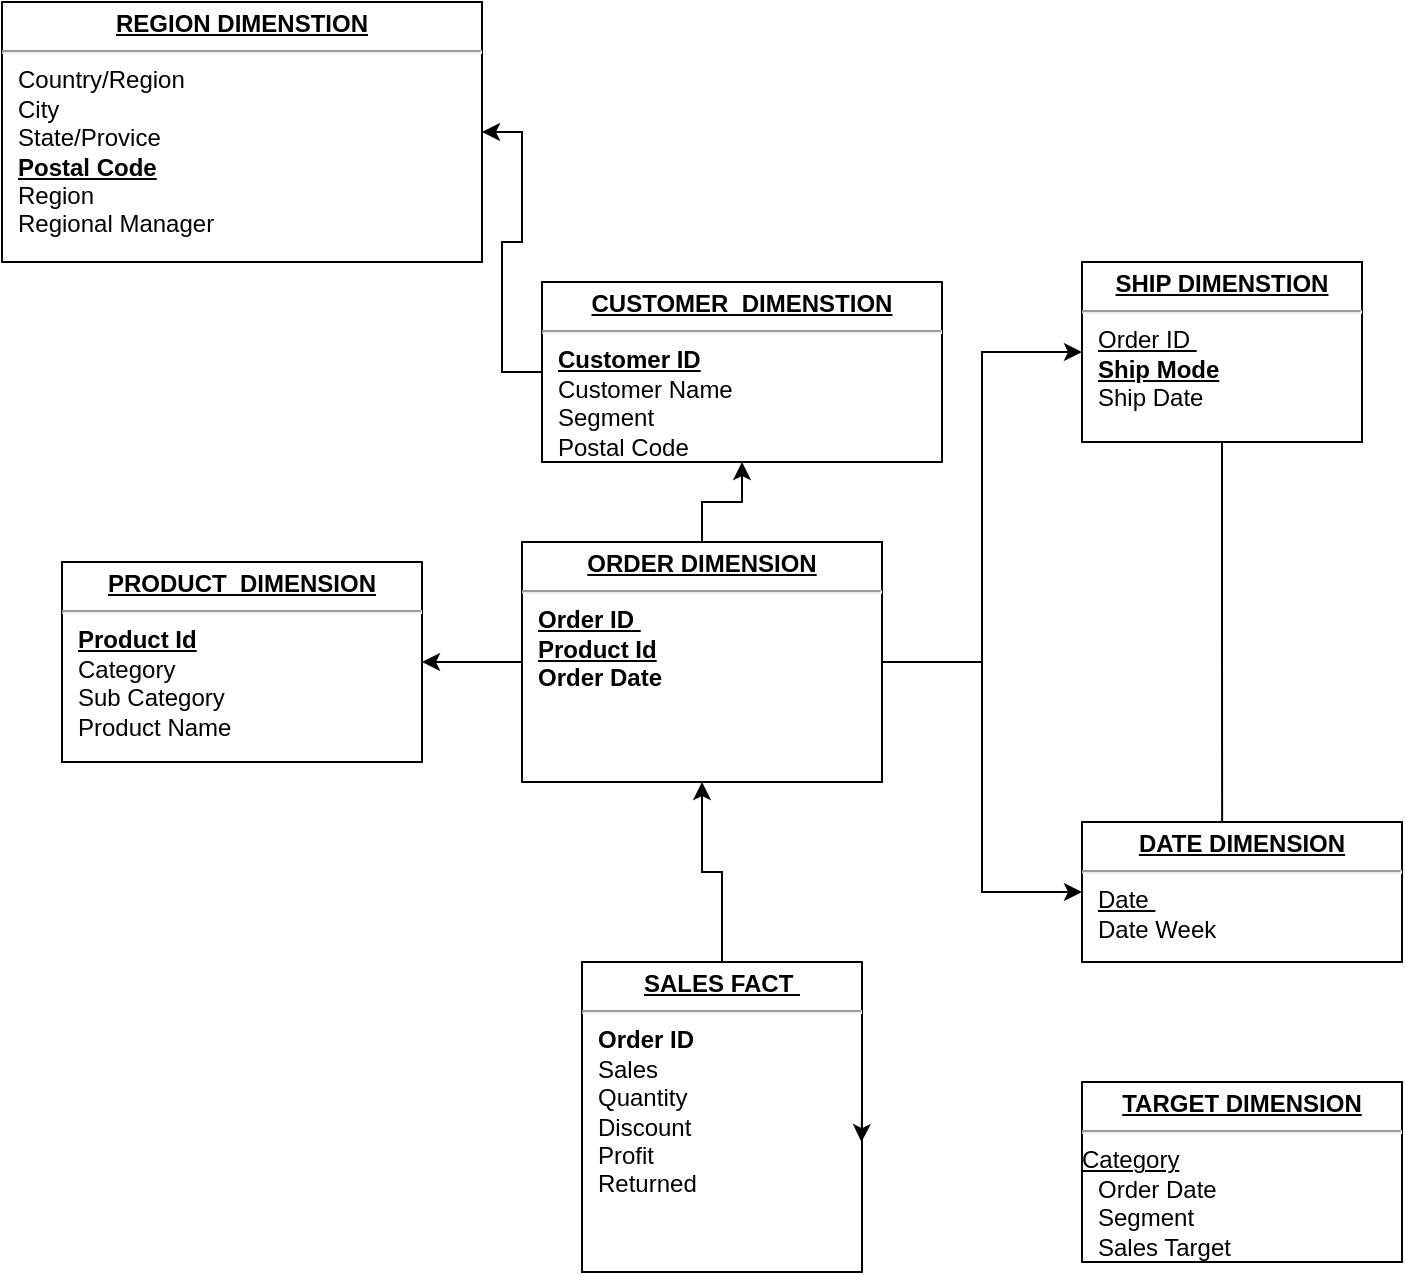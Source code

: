<mxfile version="20.2.6" type="github">
  <diagram name="Page-1" id="a7904f86-f2b4-8e86-fa97-74104820619b">
    <mxGraphModel dx="1847" dy="882" grid="1" gridSize="10" guides="1" tooltips="1" connect="1" arrows="1" fold="1" page="1" pageScale="1" pageWidth="1100" pageHeight="850" background="none" math="0" shadow="0">
      <root>
        <mxCell id="0" />
        <mxCell id="1" parent="0" />
        <mxCell id="c_oxZ00EGtiSuAwSzDsa-16" style="edgeStyle=orthogonalEdgeStyle;rounded=0;orthogonalLoop=1;jettySize=auto;html=1;" edge="1" parent="1" source="24794b860abc3c2d-20" target="c_oxZ00EGtiSuAwSzDsa-14">
          <mxGeometry relative="1" as="geometry" />
        </mxCell>
        <mxCell id="24794b860abc3c2d-20" value="&lt;p style=&quot;margin: 0px ; margin-top: 4px ; text-align: center ; text-decoration: underline&quot;&gt;&lt;b&gt;SALES FACT&amp;nbsp;&lt;/b&gt;&lt;/p&gt;&lt;hr&gt;&lt;p style=&quot;margin: 0px ; margin-left: 8px&quot;&gt;&lt;b&gt;Order ID&amp;nbsp;&lt;/b&gt;&lt;/p&gt;&lt;p style=&quot;margin: 0px ; margin-left: 8px&quot;&gt;&lt;span style=&quot;background-color: initial;&quot;&gt;Sales&lt;/span&gt;&lt;br&gt;&lt;/p&gt;&lt;p style=&quot;margin: 0px ; margin-left: 8px&quot;&gt;&lt;span style=&quot;background-color: initial;&quot;&gt;Quantity&lt;/span&gt;&lt;/p&gt;&lt;p style=&quot;margin: 0px ; margin-left: 8px&quot;&gt;&lt;span style=&quot;background-color: initial;&quot;&gt;Discount&lt;/span&gt;&lt;/p&gt;&lt;p style=&quot;margin: 0px ; margin-left: 8px&quot;&gt;&lt;span style=&quot;background-color: initial;&quot;&gt;Profit&lt;/span&gt;&lt;/p&gt;&lt;p style=&quot;margin: 0px 0px 0px 8px;&quot;&gt;&lt;span style=&quot;background-color: initial;&quot;&gt;Returned&lt;/span&gt;&lt;/p&gt;&lt;div&gt;&lt;span style=&quot;background-color: initial;&quot;&gt;&lt;br&gt;&lt;/span&gt;&lt;/div&gt;&lt;p style=&quot;margin: 0px ; margin-left: 8px&quot;&gt;&amp;nbsp;&lt;/p&gt;" style="verticalAlign=top;align=left;overflow=fill;fontSize=12;fontFamily=Helvetica;html=1;rounded=0;shadow=0;comic=0;labelBackgroundColor=none;strokeWidth=1" parent="1" vertex="1">
          <mxGeometry x="350" y="500" width="140" height="155" as="geometry" />
        </mxCell>
        <mxCell id="c_oxZ00EGtiSuAwSzDsa-21" style="edgeStyle=orthogonalEdgeStyle;rounded=0;orthogonalLoop=1;jettySize=auto;html=1;entryX=0.438;entryY=0.286;entryDx=0;entryDy=0;entryPerimeter=0;" edge="1" parent="1" source="c_oxZ00EGtiSuAwSzDsa-1" target="c_oxZ00EGtiSuAwSzDsa-2">
          <mxGeometry relative="1" as="geometry" />
        </mxCell>
        <mxCell id="c_oxZ00EGtiSuAwSzDsa-1" value="&lt;p style=&quot;margin: 0px ; margin-top: 4px ; text-align: center ; text-decoration: underline&quot;&gt;&lt;b&gt;SHIP DIMENSTION&lt;/b&gt;&lt;/p&gt;&lt;hr&gt;&lt;p style=&quot;margin: 0px ; margin-left: 8px&quot;&gt;&lt;u&gt;Order ID&amp;nbsp;&lt;/u&gt;&lt;/p&gt;&lt;p style=&quot;margin: 0px ; margin-left: 8px&quot;&gt;&lt;u&gt;&lt;b&gt;Ship Mode&lt;/b&gt;&lt;/u&gt;&lt;/p&gt;&lt;p style=&quot;margin: 0px ; margin-left: 8px&quot;&gt;&lt;span style=&quot;background-color: initial;&quot;&gt;Ship Date&lt;/span&gt;&lt;/p&gt;&lt;p style=&quot;margin: 0px ; margin-left: 8px&quot;&gt;&lt;br&gt;&lt;/p&gt;" style="verticalAlign=top;align=left;overflow=fill;fontSize=12;fontFamily=Helvetica;html=1;rounded=0;shadow=0;comic=0;labelBackgroundColor=none;strokeWidth=1" vertex="1" parent="1">
          <mxGeometry x="600" y="150" width="140" height="90" as="geometry" />
        </mxCell>
        <mxCell id="c_oxZ00EGtiSuAwSzDsa-2" value="&lt;p style=&quot;margin: 0px ; margin-top: 4px ; text-align: center ; text-decoration: underline&quot;&gt;&lt;b&gt;DATE DIMENSION&lt;/b&gt;&lt;/p&gt;&lt;hr&gt;&lt;p style=&quot;margin: 0px ; margin-left: 8px&quot;&gt;&lt;u&gt;Date&amp;nbsp;&lt;br&gt;&lt;/u&gt;&lt;/p&gt;&lt;p style=&quot;margin: 0px ; margin-left: 8px&quot;&gt;Date Week&lt;/p&gt;" style="verticalAlign=top;align=left;overflow=fill;fontSize=12;fontFamily=Helvetica;html=1;rounded=0;shadow=0;comic=0;labelBackgroundColor=none;strokeWidth=1" vertex="1" parent="1">
          <mxGeometry x="600" y="430" width="160" height="70" as="geometry" />
        </mxCell>
        <mxCell id="c_oxZ00EGtiSuAwSzDsa-23" style="edgeStyle=orthogonalEdgeStyle;rounded=0;orthogonalLoop=1;jettySize=auto;html=1;entryX=1;entryY=0.5;entryDx=0;entryDy=0;" edge="1" parent="1" source="c_oxZ00EGtiSuAwSzDsa-8" target="c_oxZ00EGtiSuAwSzDsa-9">
          <mxGeometry relative="1" as="geometry" />
        </mxCell>
        <mxCell id="c_oxZ00EGtiSuAwSzDsa-8" value="&lt;p style=&quot;margin: 0px ; margin-top: 4px ; text-align: center ; text-decoration: underline&quot;&gt;&lt;b&gt;CUSTOMER_DIMENSTION&lt;/b&gt;&lt;/p&gt;&lt;hr&gt;&lt;p style=&quot;margin: 0px ; margin-left: 8px&quot;&gt;&lt;span style=&quot;background-color: initial;&quot;&gt;&lt;b&gt;&lt;u&gt;Customer ID&lt;/u&gt;&lt;/b&gt;&lt;/span&gt;&lt;/p&gt;&lt;p style=&quot;margin: 0px ; margin-left: 8px&quot;&gt;Customer Name&lt;/p&gt;&lt;p style=&quot;margin: 0px ; margin-left: 8px&quot;&gt;Segment&amp;nbsp;&lt;/p&gt;&lt;p style=&quot;margin: 0px ; margin-left: 8px&quot;&gt;Postal Code&lt;/p&gt;" style="verticalAlign=top;align=left;overflow=fill;fontSize=12;fontFamily=Helvetica;html=1;rounded=0;shadow=0;comic=0;labelBackgroundColor=none;strokeWidth=1" vertex="1" parent="1">
          <mxGeometry x="330" y="160" width="200" height="90" as="geometry" />
        </mxCell>
        <mxCell id="c_oxZ00EGtiSuAwSzDsa-9" value="&lt;p style=&quot;margin: 0px ; margin-top: 4px ; text-align: center ; text-decoration: underline&quot;&gt;&lt;b&gt;REGION DIMENSTION&lt;/b&gt;&lt;/p&gt;&lt;hr&gt;&lt;p style=&quot;margin: 0px ; margin-left: 8px&quot;&gt;Country/Region&lt;/p&gt;&lt;p style=&quot;margin: 0px ; margin-left: 8px&quot;&gt;City&amp;nbsp;&lt;/p&gt;&lt;p style=&quot;margin: 0px ; margin-left: 8px&quot;&gt;State/Provice&lt;/p&gt;&lt;p style=&quot;margin: 0px ; margin-left: 8px&quot;&gt;&lt;b&gt;&lt;u&gt;Postal Code&lt;/u&gt;&lt;/b&gt;&lt;/p&gt;&lt;p style=&quot;margin: 0px ; margin-left: 8px&quot;&gt;Region&lt;/p&gt;&lt;p style=&quot;margin: 0px ; margin-left: 8px&quot;&gt;Regional Manager&lt;/p&gt;&lt;p style=&quot;margin: 0px ; margin-left: 8px&quot;&gt;&lt;b&gt;&lt;br&gt;&lt;/b&gt;&lt;/p&gt;" style="verticalAlign=top;align=left;overflow=fill;fontSize=12;fontFamily=Helvetica;html=1;rounded=0;shadow=0;comic=0;labelBackgroundColor=none;strokeWidth=1" vertex="1" parent="1">
          <mxGeometry x="60" y="20" width="240" height="130" as="geometry" />
        </mxCell>
        <mxCell id="c_oxZ00EGtiSuAwSzDsa-10" value="&lt;p style=&quot;margin: 0px ; margin-top: 4px ; text-align: center ; text-decoration: underline&quot;&gt;&lt;b&gt;PRODUCT_DIMENSION&lt;/b&gt;&lt;/p&gt;&lt;hr&gt;&lt;p style=&quot;margin: 0px ; margin-left: 8px&quot;&gt;&lt;span style=&quot;background-color: initial;&quot;&gt;&lt;b&gt;&lt;u&gt;Product Id&lt;/u&gt;&lt;/b&gt;&lt;/span&gt;&lt;/p&gt;&lt;p style=&quot;margin: 0px ; margin-left: 8px&quot;&gt;Category&lt;/p&gt;&lt;p style=&quot;margin: 0px ; margin-left: 8px&quot;&gt;Sub Category&lt;/p&gt;&lt;p style=&quot;margin: 0px ; margin-left: 8px&quot;&gt;Product Name&lt;/p&gt;" style="verticalAlign=top;align=left;overflow=fill;fontSize=12;fontFamily=Helvetica;html=1;rounded=0;shadow=0;comic=0;labelBackgroundColor=none;strokeWidth=1" vertex="1" parent="1">
          <mxGeometry x="90" y="300" width="180" height="100" as="geometry" />
        </mxCell>
        <mxCell id="c_oxZ00EGtiSuAwSzDsa-17" style="edgeStyle=orthogonalEdgeStyle;rounded=0;orthogonalLoop=1;jettySize=auto;html=1;" edge="1" parent="1" source="c_oxZ00EGtiSuAwSzDsa-14" target="c_oxZ00EGtiSuAwSzDsa-10">
          <mxGeometry relative="1" as="geometry" />
        </mxCell>
        <mxCell id="c_oxZ00EGtiSuAwSzDsa-18" style="edgeStyle=orthogonalEdgeStyle;rounded=0;orthogonalLoop=1;jettySize=auto;html=1;entryX=0;entryY=0.5;entryDx=0;entryDy=0;" edge="1" parent="1" source="c_oxZ00EGtiSuAwSzDsa-14" target="c_oxZ00EGtiSuAwSzDsa-2">
          <mxGeometry relative="1" as="geometry" />
        </mxCell>
        <mxCell id="c_oxZ00EGtiSuAwSzDsa-20" style="edgeStyle=orthogonalEdgeStyle;rounded=0;orthogonalLoop=1;jettySize=auto;html=1;entryX=0;entryY=0.5;entryDx=0;entryDy=0;" edge="1" parent="1" source="c_oxZ00EGtiSuAwSzDsa-14" target="c_oxZ00EGtiSuAwSzDsa-1">
          <mxGeometry relative="1" as="geometry">
            <mxPoint x="440" y="210" as="targetPoint" />
          </mxGeometry>
        </mxCell>
        <mxCell id="c_oxZ00EGtiSuAwSzDsa-24" style="edgeStyle=orthogonalEdgeStyle;rounded=0;orthogonalLoop=1;jettySize=auto;html=1;entryX=0.5;entryY=1;entryDx=0;entryDy=0;" edge="1" parent="1" source="c_oxZ00EGtiSuAwSzDsa-14" target="c_oxZ00EGtiSuAwSzDsa-8">
          <mxGeometry relative="1" as="geometry" />
        </mxCell>
        <mxCell id="c_oxZ00EGtiSuAwSzDsa-14" value="&lt;p style=&quot;margin: 0px ; margin-top: 4px ; text-align: center ; text-decoration: underline&quot;&gt;&lt;b&gt;ORDER DIMENSION&lt;/b&gt;&lt;/p&gt;&lt;hr&gt;&lt;p style=&quot;margin: 0px 0px 0px 8px;&quot;&gt;&lt;b&gt;&lt;u&gt;Order ID&amp;nbsp;&lt;/u&gt;&lt;/b&gt;&lt;/p&gt;&lt;p style=&quot;margin: 0px 0px 0px 8px;&quot;&gt;&lt;span style=&quot;background-color: initial;&quot;&gt;&lt;b&gt;&lt;u&gt;Product Id&lt;/u&gt;&lt;/b&gt;&lt;/span&gt;&lt;/p&gt;&lt;p style=&quot;margin: 0px 0px 0px 8px;&quot;&gt;&lt;span style=&quot;background-color: initial;&quot;&gt;&lt;b&gt;Order Date&amp;nbsp;&lt;/b&gt;&lt;/span&gt;&lt;/p&gt;&lt;p style=&quot;margin: 0px ; margin-left: 8px&quot;&gt;&lt;br&gt;&lt;/p&gt;" style="verticalAlign=top;align=left;overflow=fill;fontSize=12;fontFamily=Helvetica;html=1;rounded=0;shadow=0;comic=0;labelBackgroundColor=none;strokeWidth=1" vertex="1" parent="1">
          <mxGeometry x="320" y="290" width="180" height="120" as="geometry" />
        </mxCell>
        <mxCell id="c_oxZ00EGtiSuAwSzDsa-15" style="edgeStyle=orthogonalEdgeStyle;rounded=0;orthogonalLoop=1;jettySize=auto;html=1;exitX=1;exitY=0.5;exitDx=0;exitDy=0;entryX=0.998;entryY=0.581;entryDx=0;entryDy=0;entryPerimeter=0;" edge="1" parent="1" source="24794b860abc3c2d-20" target="24794b860abc3c2d-20">
          <mxGeometry relative="1" as="geometry" />
        </mxCell>
        <mxCell id="c_oxZ00EGtiSuAwSzDsa-25" value="&lt;p style=&quot;margin: 0px ; margin-top: 4px ; text-align: center ; text-decoration: underline&quot;&gt;&lt;b&gt;TARGET DIMENSION&lt;/b&gt;&lt;/p&gt;&lt;hr&gt;&lt;u&gt;Category&lt;/u&gt;&lt;p style=&quot;margin: 0px ; margin-left: 8px&quot;&gt;Order Date&lt;br&gt;&lt;/p&gt;&lt;p style=&quot;margin: 0px ; margin-left: 8px&quot;&gt;Segment&lt;br&gt;&lt;/p&gt;&lt;p style=&quot;margin: 0px ; margin-left: 8px&quot;&gt;Sales Target&lt;br&gt;&lt;/p&gt;" style="verticalAlign=top;align=left;overflow=fill;fontSize=12;fontFamily=Helvetica;html=1;rounded=0;shadow=0;comic=0;labelBackgroundColor=none;strokeWidth=1" vertex="1" parent="1">
          <mxGeometry x="600" y="560" width="160" height="90" as="geometry" />
        </mxCell>
      </root>
    </mxGraphModel>
  </diagram>
</mxfile>
